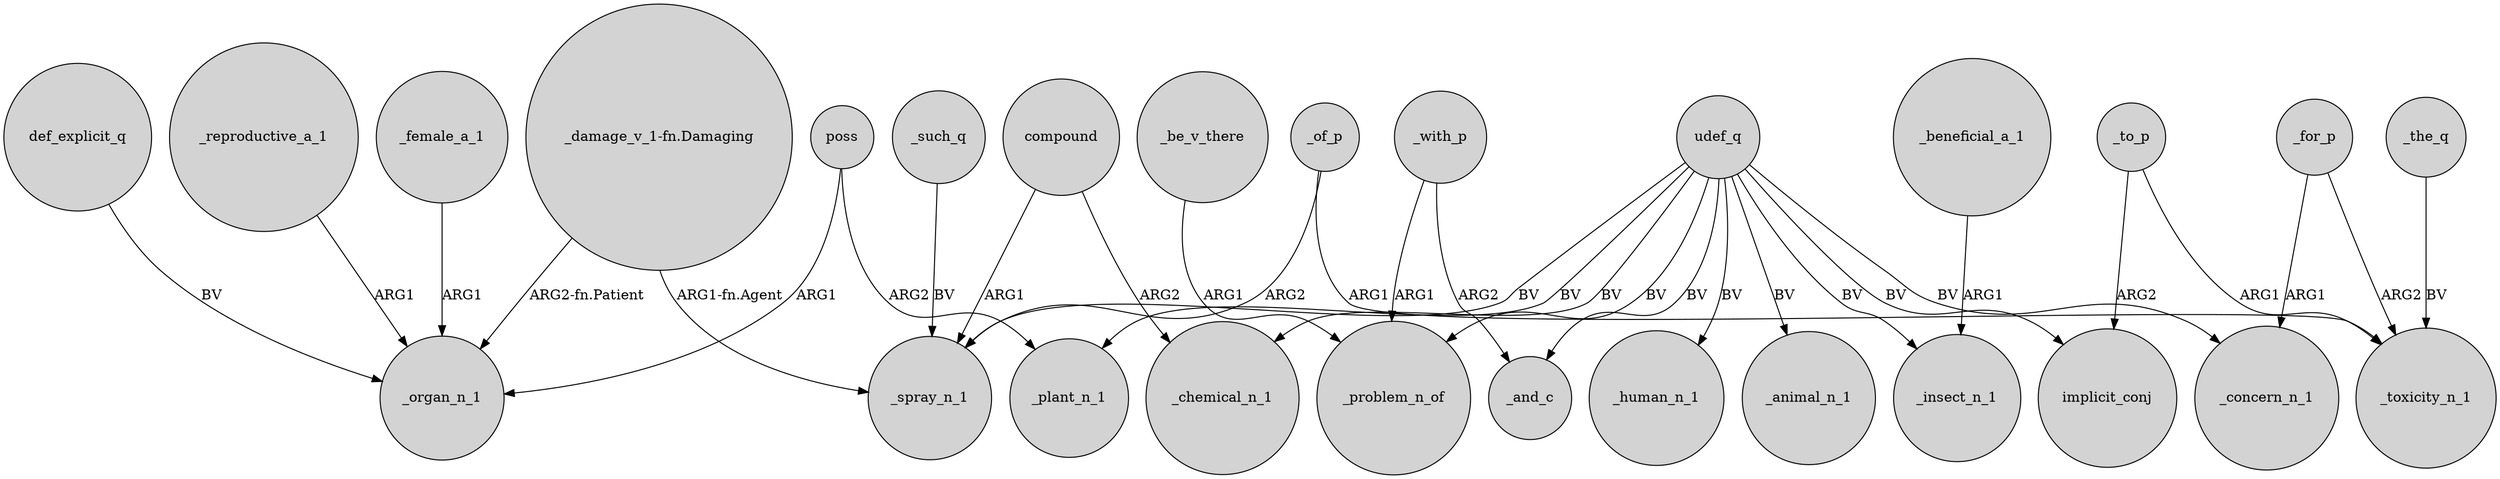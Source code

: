 digraph {
	node [shape=circle style=filled]
	_with_p -> _and_c [label=ARG2]
	poss -> _plant_n_1 [label=ARG2]
	_for_p -> _concern_n_1 [label=ARG1]
	udef_q -> _insect_n_1 [label=BV]
	_reproductive_a_1 -> _organ_n_1 [label=ARG1]
	udef_q -> _problem_n_of [label=BV]
	_for_p -> _toxicity_n_1 [label=ARG2]
	udef_q -> implicit_conj [label=BV]
	udef_q -> _human_n_1 [label=BV]
	_beneficial_a_1 -> _insect_n_1 [label=ARG1]
	compound -> _chemical_n_1 [label=ARG2]
	"_damage_v_1-fn.Damaging" -> _organ_n_1 [label="ARG2-fn.Patient"]
	_of_p -> _toxicity_n_1 [label=ARG1]
	poss -> _organ_n_1 [label=ARG1]
	udef_q -> _animal_n_1 [label=BV]
	"_damage_v_1-fn.Damaging" -> _spray_n_1 [label="ARG1-fn.Agent"]
	udef_q -> _concern_n_1 [label=BV]
	udef_q -> _spray_n_1 [label=BV]
	_to_p -> _toxicity_n_1 [label=ARG1]
	udef_q -> _plant_n_1 [label=BV]
	_such_q -> _spray_n_1 [label=BV]
	compound -> _spray_n_1 [label=ARG1]
	_with_p -> _problem_n_of [label=ARG1]
	_be_v_there -> _problem_n_of [label=ARG1]
	_to_p -> implicit_conj [label=ARG2]
	_female_a_1 -> _organ_n_1 [label=ARG1]
	udef_q -> _and_c [label=BV]
	_of_p -> _spray_n_1 [label=ARG2]
	udef_q -> _chemical_n_1 [label=BV]
	_the_q -> _toxicity_n_1 [label=BV]
	def_explicit_q -> _organ_n_1 [label=BV]
}
